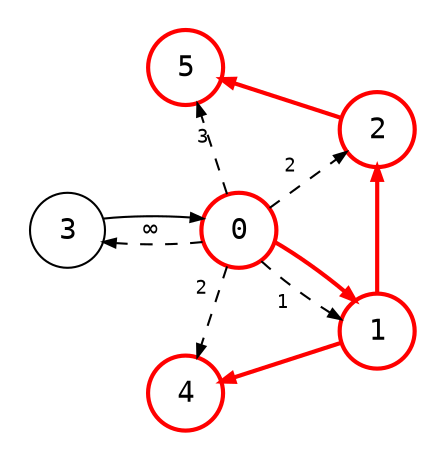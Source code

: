 digraph {
    node [shape=circle, fontname="monospace", fixedsize=true];
    edge [arrowsize=0.6, fontname="monospace", fontsize=9];
    layout=neato;
    mode="sgd";
    maxiter=200000;
    scale=1.2;
    normalize=true;
    pad=0.2;
    splines=line

    3 [color="#bbb", fontcolor="#bbb"];
    0, 1, 2, 4, 5 [style=bold, color=red];

    0 [
        label=<
            <table border="0" cellpadding="0" cellspacing="0">
                <tr>
                    <td>0</td>
                </tr>
            </table>
        >,
        color=red,
        style=bold
    ];

    1 [
        label=<
            <table border="0" cellpadding="0" cellspacing="0">
                <tr>
                    <td>1</td>
                </tr>
            </table>
        >,
        color=red,
        style=bold
    ];

    2 [
        label=<
            <table border="0" cellpadding="1" cellspacing="0">
                <tr>
                    <td>2</td>
                </tr>
            </table>
        >,
    ];

    3 [
        label=<
            <table border="0" cellpadding="1" cellspacing="0">
                <tr>
                    <td>3</td>
                </tr>
            </table>
        >,
    ];

    4 [
        label=<
            <table border="0" cellpadding="1" cellspacing="0">
                <tr>
                    <td>4</td>
                </tr>
            </table>
        >,
    ];

    5 [
        label=<
            <table border="0" cellpadding="1" cellspacing="0">
                <tr>
                    <td>5</td>
                </tr>
            </table>
        >,
    ];


    0 -> 1 [
        style=bold;
        color=red;
    ];

    0 -> 2 [
        style=dashed;
        label=<
            <table border="0" cellpadding="3" cellspacing="0">
                <tr>
                    <td bgcolor="#ffffffaa">2</td>
                </tr>
            </table>
        >;
    ];

    0 -> 3 [
        style=dashed;
        fontsize=12;
        label=<
            <table border="0" cellpadding="0" cellspacing="0">
                <tr>
                    <td>∞</td>
                </tr>
            </table>
        >;
    ];

    0 -> 4 [
        style=dashed;
        label=<
            <table border="0" cellpadding="3" cellspacing="0">
                <tr>
                    <td bgcolor="#ffffffaa">2</td>
                </tr>
            </table>
        >;
    ];

    0 -> 5 [
        style=dashed;
        label=<
            <table border="0" cellpadding="3" cellspacing="0">
                <tr>
                    <td> 3</td>
                </tr>
            </table>
        >;
    ];

    1 -> 2 [
        style=bold;
        color=red;
    ];

    1 -> 4 [
        style=bold;
        color=red;
    ];

    2 -> 5 [
        style=bold;
        color=red;
    ];

    3 -> 0 [
        color="#bbb";
    ];

    0 -> 1 [
        style=dashed;
        label=<
            <table border="0" cellpadding="3" cellspacing="0">
                <tr>
                    <td bgcolor="#ffffffaa">1</td>
                </tr>
            </table>
        >;
    ];

    3 -> 5 [style=invis];
    3 -> 4 [style=invis];
}